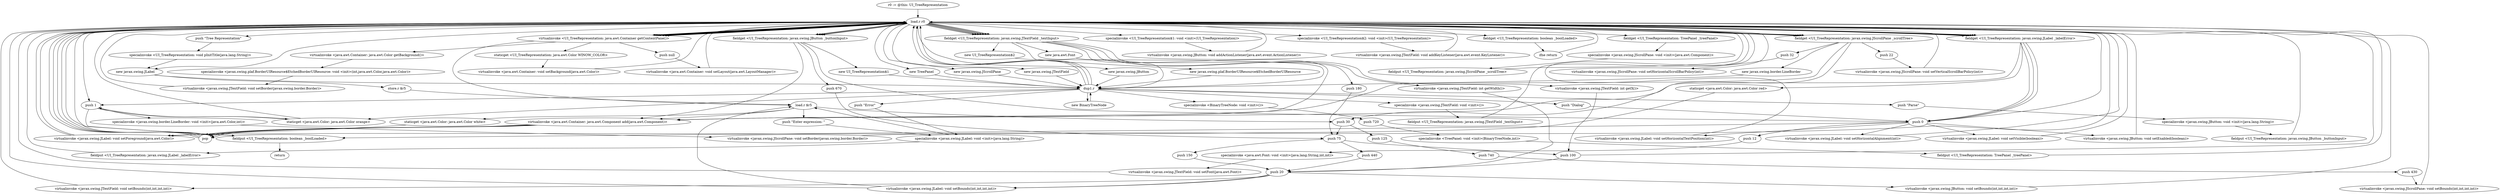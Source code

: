 digraph "" {
    "r0 := @this: UI_TreeRepresentation"
    "load.r r0"
    "r0 := @this: UI_TreeRepresentation"->"load.r r0";
    "push 0"
    "load.r r0"->"push 0";
    "fieldput <UI_TreeRepresentation: boolean _boolLoaded>"
    "push 0"->"fieldput <UI_TreeRepresentation: boolean _boolLoaded>";
    "fieldput <UI_TreeRepresentation: boolean _boolLoaded>"->"load.r r0";
    "virtualinvoke <UI_TreeRepresentation: java.awt.Container getContentPane()>"
    "load.r r0"->"virtualinvoke <UI_TreeRepresentation: java.awt.Container getContentPane()>";
    "push null"
    "virtualinvoke <UI_TreeRepresentation: java.awt.Container getContentPane()>"->"push null";
    "virtualinvoke <java.awt.Container: void setLayout(java.awt.LayoutManager)>"
    "push null"->"virtualinvoke <java.awt.Container: void setLayout(java.awt.LayoutManager)>";
    "virtualinvoke <java.awt.Container: void setLayout(java.awt.LayoutManager)>"->"load.r r0";
    "load.r r0"->"virtualinvoke <UI_TreeRepresentation: java.awt.Container getContentPane()>";
    "staticget <UI_TreeRepresentation: java.awt.Color WINOW_COLOR>"
    "virtualinvoke <UI_TreeRepresentation: java.awt.Container getContentPane()>"->"staticget <UI_TreeRepresentation: java.awt.Color WINOW_COLOR>";
    "virtualinvoke <java.awt.Container: void setBackground(java.awt.Color)>"
    "staticget <UI_TreeRepresentation: java.awt.Color WINOW_COLOR>"->"virtualinvoke <java.awt.Container: void setBackground(java.awt.Color)>";
    "virtualinvoke <java.awt.Container: void setBackground(java.awt.Color)>"->"load.r r0";
    "push \"Tree Representation\""
    "load.r r0"->"push \"Tree Representation\"";
    "specialinvoke <UI_TreeRepresentation: void pInitTitle(java.lang.String)>"
    "push \"Tree Representation\""->"specialinvoke <UI_TreeRepresentation: void pInitTitle(java.lang.String)>";
    "new javax.swing.JLabel"
    "specialinvoke <UI_TreeRepresentation: void pInitTitle(java.lang.String)>"->"new javax.swing.JLabel";
    "store.r $r5"
    "new javax.swing.JLabel"->"store.r $r5";
    "load.r $r5"
    "store.r $r5"->"load.r $r5";
    "push \"Enter expression: \""
    "load.r $r5"->"push \"Enter expression: \"";
    "specialinvoke <javax.swing.JLabel: void <init>(java.lang.String)>"
    "push \"Enter expression: \""->"specialinvoke <javax.swing.JLabel: void <init>(java.lang.String)>";
    "specialinvoke <javax.swing.JLabel: void <init>(java.lang.String)>"->"load.r $r5";
    "push 30"
    "load.r $r5"->"push 30";
    "push 75"
    "push 30"->"push 75";
    "push 150"
    "push 75"->"push 150";
    "push 20"
    "push 150"->"push 20";
    "virtualinvoke <javax.swing.JLabel: void setBounds(int,int,int,int)>"
    "push 20"->"virtualinvoke <javax.swing.JLabel: void setBounds(int,int,int,int)>";
    "virtualinvoke <javax.swing.JLabel: void setBounds(int,int,int,int)>"->"load.r $r5";
    "staticget <java.awt.Color: java.awt.Color white>"
    "load.r $r5"->"staticget <java.awt.Color: java.awt.Color white>";
    "virtualinvoke <javax.swing.JLabel: void setForeground(java.awt.Color)>"
    "staticget <java.awt.Color: java.awt.Color white>"->"virtualinvoke <javax.swing.JLabel: void setForeground(java.awt.Color)>";
    "virtualinvoke <javax.swing.JLabel: void setForeground(java.awt.Color)>"->"load.r r0";
    "load.r r0"->"virtualinvoke <UI_TreeRepresentation: java.awt.Container getContentPane()>";
    "virtualinvoke <UI_TreeRepresentation: java.awt.Container getContentPane()>"->"load.r $r5";
    "virtualinvoke <java.awt.Container: java.awt.Component add(java.awt.Component)>"
    "load.r $r5"->"virtualinvoke <java.awt.Container: java.awt.Component add(java.awt.Component)>";
    "pop"
    "virtualinvoke <java.awt.Container: java.awt.Component add(java.awt.Component)>"->"pop";
    "pop"->"load.r r0";
    "new javax.swing.JTextField"
    "load.r r0"->"new javax.swing.JTextField";
    "dup1.r"
    "new javax.swing.JTextField"->"dup1.r";
    "specialinvoke <javax.swing.JTextField: void <init>()>"
    "dup1.r"->"specialinvoke <javax.swing.JTextField: void <init>()>";
    "fieldput <UI_TreeRepresentation: javax.swing.JTextField _textInput>"
    "specialinvoke <javax.swing.JTextField: void <init>()>"->"fieldput <UI_TreeRepresentation: javax.swing.JTextField _textInput>";
    "fieldput <UI_TreeRepresentation: javax.swing.JTextField _textInput>"->"load.r r0";
    "fieldget <UI_TreeRepresentation: javax.swing.JTextField _textInput>"
    "load.r r0"->"fieldget <UI_TreeRepresentation: javax.swing.JTextField _textInput>";
    "new javax.swing.plaf.BorderUIResource$EtchedBorderUIResource"
    "fieldget <UI_TreeRepresentation: javax.swing.JTextField _textInput>"->"new javax.swing.plaf.BorderUIResource$EtchedBorderUIResource";
    "new javax.swing.plaf.BorderUIResource$EtchedBorderUIResource"->"dup1.r";
    "push 1"
    "dup1.r"->"push 1";
    "staticget <java.awt.Color: java.awt.Color orange>"
    "push 1"->"staticget <java.awt.Color: java.awt.Color orange>";
    "staticget <java.awt.Color: java.awt.Color orange>"->"load.r r0";
    "load.r r0"->"virtualinvoke <UI_TreeRepresentation: java.awt.Container getContentPane()>";
    "virtualinvoke <java.awt.Container: java.awt.Color getBackground()>"
    "virtualinvoke <UI_TreeRepresentation: java.awt.Container getContentPane()>"->"virtualinvoke <java.awt.Container: java.awt.Color getBackground()>";
    "specialinvoke <javax.swing.plaf.BorderUIResource$EtchedBorderUIResource: void <init>(int,java.awt.Color,java.awt.Color)>"
    "virtualinvoke <java.awt.Container: java.awt.Color getBackground()>"->"specialinvoke <javax.swing.plaf.BorderUIResource$EtchedBorderUIResource: void <init>(int,java.awt.Color,java.awt.Color)>";
    "virtualinvoke <javax.swing.JTextField: void setBorder(javax.swing.border.Border)>"
    "specialinvoke <javax.swing.plaf.BorderUIResource$EtchedBorderUIResource: void <init>(int,java.awt.Color,java.awt.Color)>"->"virtualinvoke <javax.swing.JTextField: void setBorder(javax.swing.border.Border)>";
    "virtualinvoke <javax.swing.JTextField: void setBorder(javax.swing.border.Border)>"->"load.r r0";
    "load.r r0"->"fieldget <UI_TreeRepresentation: javax.swing.JTextField _textInput>";
    "new java.awt.Font"
    "fieldget <UI_TreeRepresentation: javax.swing.JTextField _textInput>"->"new java.awt.Font";
    "new java.awt.Font"->"dup1.r";
    "push \"Dialog\""
    "dup1.r"->"push \"Dialog\"";
    "push \"Dialog\""->"push 0";
    "push 12"
    "push 0"->"push 12";
    "specialinvoke <java.awt.Font: void <init>(java.lang.String,int,int)>"
    "push 12"->"specialinvoke <java.awt.Font: void <init>(java.lang.String,int,int)>";
    "virtualinvoke <javax.swing.JTextField: void setFont(java.awt.Font)>"
    "specialinvoke <java.awt.Font: void <init>(java.lang.String,int,int)>"->"virtualinvoke <javax.swing.JTextField: void setFont(java.awt.Font)>";
    "virtualinvoke <javax.swing.JTextField: void setFont(java.awt.Font)>"->"load.r r0";
    "load.r r0"->"fieldget <UI_TreeRepresentation: javax.swing.JTextField _textInput>";
    "push 180"
    "fieldget <UI_TreeRepresentation: javax.swing.JTextField _textInput>"->"push 180";
    "push 180"->"push 75";
    "push 440"
    "push 75"->"push 440";
    "push 440"->"push 20";
    "virtualinvoke <javax.swing.JTextField: void setBounds(int,int,int,int)>"
    "push 20"->"virtualinvoke <javax.swing.JTextField: void setBounds(int,int,int,int)>";
    "virtualinvoke <javax.swing.JTextField: void setBounds(int,int,int,int)>"->"load.r r0";
    "load.r r0"->"virtualinvoke <UI_TreeRepresentation: java.awt.Container getContentPane()>";
    "virtualinvoke <UI_TreeRepresentation: java.awt.Container getContentPane()>"->"load.r r0";
    "load.r r0"->"fieldget <UI_TreeRepresentation: javax.swing.JTextField _textInput>";
    "fieldget <UI_TreeRepresentation: javax.swing.JTextField _textInput>"->"virtualinvoke <java.awt.Container: java.awt.Component add(java.awt.Component)>";
    "virtualinvoke <java.awt.Container: java.awt.Component add(java.awt.Component)>"->"pop";
    "pop"->"load.r r0";
    "load.r r0"->"new javax.swing.JLabel";
    "new javax.swing.JLabel"->"dup1.r";
    "push \"Error\""
    "dup1.r"->"push \"Error\"";
    "push \"Error\""->"specialinvoke <javax.swing.JLabel: void <init>(java.lang.String)>";
    "fieldput <UI_TreeRepresentation: javax.swing.JLabel _labelError>"
    "specialinvoke <javax.swing.JLabel: void <init>(java.lang.String)>"->"fieldput <UI_TreeRepresentation: javax.swing.JLabel _labelError>";
    "fieldput <UI_TreeRepresentation: javax.swing.JLabel _labelError>"->"load.r r0";
    "fieldget <UI_TreeRepresentation: javax.swing.JLabel _labelError>"
    "load.r r0"->"fieldget <UI_TreeRepresentation: javax.swing.JLabel _labelError>";
    "fieldget <UI_TreeRepresentation: javax.swing.JLabel _labelError>"->"load.r r0";
    "load.r r0"->"fieldget <UI_TreeRepresentation: javax.swing.JTextField _textInput>";
    "virtualinvoke <javax.swing.JTextField: int getX()>"
    "fieldget <UI_TreeRepresentation: javax.swing.JTextField _textInput>"->"virtualinvoke <javax.swing.JTextField: int getX()>";
    "push 100"
    "virtualinvoke <javax.swing.JTextField: int getX()>"->"push 100";
    "push 100"->"load.r r0";
    "load.r r0"->"fieldget <UI_TreeRepresentation: javax.swing.JTextField _textInput>";
    "virtualinvoke <javax.swing.JTextField: int getWidth()>"
    "fieldget <UI_TreeRepresentation: javax.swing.JTextField _textInput>"->"virtualinvoke <javax.swing.JTextField: int getWidth()>";
    "virtualinvoke <javax.swing.JTextField: int getWidth()>"->"push 20";
    "push 20"->"virtualinvoke <javax.swing.JLabel: void setBounds(int,int,int,int)>";
    "virtualinvoke <javax.swing.JLabel: void setBounds(int,int,int,int)>"->"load.r r0";
    "load.r r0"->"fieldget <UI_TreeRepresentation: javax.swing.JLabel _labelError>";
    "staticget <java.awt.Color: java.awt.Color red>"
    "fieldget <UI_TreeRepresentation: javax.swing.JLabel _labelError>"->"staticget <java.awt.Color: java.awt.Color red>";
    "staticget <java.awt.Color: java.awt.Color red>"->"virtualinvoke <javax.swing.JLabel: void setForeground(java.awt.Color)>";
    "virtualinvoke <javax.swing.JLabel: void setForeground(java.awt.Color)>"->"load.r r0";
    "load.r r0"->"fieldget <UI_TreeRepresentation: javax.swing.JLabel _labelError>";
    "fieldget <UI_TreeRepresentation: javax.swing.JLabel _labelError>"->"push 0";
    "virtualinvoke <javax.swing.JLabel: void setHorizontalTextPosition(int)>"
    "push 0"->"virtualinvoke <javax.swing.JLabel: void setHorizontalTextPosition(int)>";
    "virtualinvoke <javax.swing.JLabel: void setHorizontalTextPosition(int)>"->"load.r r0";
    "load.r r0"->"fieldget <UI_TreeRepresentation: javax.swing.JLabel _labelError>";
    "fieldget <UI_TreeRepresentation: javax.swing.JLabel _labelError>"->"push 0";
    "virtualinvoke <javax.swing.JLabel: void setHorizontalAlignment(int)>"
    "push 0"->"virtualinvoke <javax.swing.JLabel: void setHorizontalAlignment(int)>";
    "virtualinvoke <javax.swing.JLabel: void setHorizontalAlignment(int)>"->"load.r r0";
    "load.r r0"->"fieldget <UI_TreeRepresentation: javax.swing.JLabel _labelError>";
    "fieldget <UI_TreeRepresentation: javax.swing.JLabel _labelError>"->"push 0";
    "virtualinvoke <javax.swing.JLabel: void setVisible(boolean)>"
    "push 0"->"virtualinvoke <javax.swing.JLabel: void setVisible(boolean)>";
    "virtualinvoke <javax.swing.JLabel: void setVisible(boolean)>"->"load.r r0";
    "load.r r0"->"virtualinvoke <UI_TreeRepresentation: java.awt.Container getContentPane()>";
    "virtualinvoke <UI_TreeRepresentation: java.awt.Container getContentPane()>"->"load.r r0";
    "load.r r0"->"fieldget <UI_TreeRepresentation: javax.swing.JLabel _labelError>";
    "fieldget <UI_TreeRepresentation: javax.swing.JLabel _labelError>"->"virtualinvoke <java.awt.Container: java.awt.Component add(java.awt.Component)>";
    "virtualinvoke <java.awt.Container: java.awt.Component add(java.awt.Component)>"->"pop";
    "pop"->"load.r r0";
    "new javax.swing.JButton"
    "load.r r0"->"new javax.swing.JButton";
    "new javax.swing.JButton"->"dup1.r";
    "push \"Parse\""
    "dup1.r"->"push \"Parse\"";
    "specialinvoke <javax.swing.JButton: void <init>(java.lang.String)>"
    "push \"Parse\""->"specialinvoke <javax.swing.JButton: void <init>(java.lang.String)>";
    "fieldput <UI_TreeRepresentation: javax.swing.JButton _buttonInput>"
    "specialinvoke <javax.swing.JButton: void <init>(java.lang.String)>"->"fieldput <UI_TreeRepresentation: javax.swing.JButton _buttonInput>";
    "fieldput <UI_TreeRepresentation: javax.swing.JButton _buttonInput>"->"load.r r0";
    "fieldget <UI_TreeRepresentation: javax.swing.JButton _buttonInput>"
    "load.r r0"->"fieldget <UI_TreeRepresentation: javax.swing.JButton _buttonInput>";
    "push 670"
    "fieldget <UI_TreeRepresentation: javax.swing.JButton _buttonInput>"->"push 670";
    "push 670"->"push 75";
    "push 75"->"push 100";
    "push 100"->"push 20";
    "virtualinvoke <javax.swing.JButton: void setBounds(int,int,int,int)>"
    "push 20"->"virtualinvoke <javax.swing.JButton: void setBounds(int,int,int,int)>";
    "virtualinvoke <javax.swing.JButton: void setBounds(int,int,int,int)>"->"load.r r0";
    "load.r r0"->"fieldget <UI_TreeRepresentation: javax.swing.JButton _buttonInput>";
    "fieldget <UI_TreeRepresentation: javax.swing.JButton _buttonInput>"->"push 0";
    "virtualinvoke <javax.swing.JButton: void setEnabled(boolean)>"
    "push 0"->"virtualinvoke <javax.swing.JButton: void setEnabled(boolean)>";
    "virtualinvoke <javax.swing.JButton: void setEnabled(boolean)>"->"load.r r0";
    "load.r r0"->"virtualinvoke <UI_TreeRepresentation: java.awt.Container getContentPane()>";
    "virtualinvoke <UI_TreeRepresentation: java.awt.Container getContentPane()>"->"load.r r0";
    "load.r r0"->"fieldget <UI_TreeRepresentation: javax.swing.JButton _buttonInput>";
    "fieldget <UI_TreeRepresentation: javax.swing.JButton _buttonInput>"->"virtualinvoke <java.awt.Container: java.awt.Component add(java.awt.Component)>";
    "virtualinvoke <java.awt.Container: java.awt.Component add(java.awt.Component)>"->"pop";
    "pop"->"load.r r0";
    "new TreePanel"
    "load.r r0"->"new TreePanel";
    "new TreePanel"->"dup1.r";
    "new BinaryTreeNode"
    "dup1.r"->"new BinaryTreeNode";
    "new BinaryTreeNode"->"dup1.r";
    "specialinvoke <BinaryTreeNode: void <init>()>"
    "dup1.r"->"specialinvoke <BinaryTreeNode: void <init>()>";
    "push 720"
    "specialinvoke <BinaryTreeNode: void <init>()>"->"push 720";
    "specialinvoke <TreePanel: void <init>(BinaryTreeNode,int)>"
    "push 720"->"specialinvoke <TreePanel: void <init>(BinaryTreeNode,int)>";
    "fieldput <UI_TreeRepresentation: TreePanel _treePanel>"
    "specialinvoke <TreePanel: void <init>(BinaryTreeNode,int)>"->"fieldput <UI_TreeRepresentation: TreePanel _treePanel>";
    "fieldput <UI_TreeRepresentation: TreePanel _treePanel>"->"load.r r0";
    "new javax.swing.JScrollPane"
    "load.r r0"->"new javax.swing.JScrollPane";
    "new javax.swing.JScrollPane"->"dup1.r";
    "dup1.r"->"load.r r0";
    "fieldget <UI_TreeRepresentation: TreePanel _treePanel>"
    "load.r r0"->"fieldget <UI_TreeRepresentation: TreePanel _treePanel>";
    "specialinvoke <javax.swing.JScrollPane: void <init>(java.awt.Component)>"
    "fieldget <UI_TreeRepresentation: TreePanel _treePanel>"->"specialinvoke <javax.swing.JScrollPane: void <init>(java.awt.Component)>";
    "fieldput <UI_TreeRepresentation: javax.swing.JScrollPane _scrollTree>"
    "specialinvoke <javax.swing.JScrollPane: void <init>(java.awt.Component)>"->"fieldput <UI_TreeRepresentation: javax.swing.JScrollPane _scrollTree>";
    "fieldput <UI_TreeRepresentation: javax.swing.JScrollPane _scrollTree>"->"load.r r0";
    "fieldget <UI_TreeRepresentation: javax.swing.JScrollPane _scrollTree>"
    "load.r r0"->"fieldget <UI_TreeRepresentation: javax.swing.JScrollPane _scrollTree>";
    "push 32"
    "fieldget <UI_TreeRepresentation: javax.swing.JScrollPane _scrollTree>"->"push 32";
    "virtualinvoke <javax.swing.JScrollPane: void setHorizontalScrollBarPolicy(int)>"
    "push 32"->"virtualinvoke <javax.swing.JScrollPane: void setHorizontalScrollBarPolicy(int)>";
    "virtualinvoke <javax.swing.JScrollPane: void setHorizontalScrollBarPolicy(int)>"->"load.r r0";
    "load.r r0"->"fieldget <UI_TreeRepresentation: javax.swing.JScrollPane _scrollTree>";
    "push 22"
    "fieldget <UI_TreeRepresentation: javax.swing.JScrollPane _scrollTree>"->"push 22";
    "virtualinvoke <javax.swing.JScrollPane: void setVerticalScrollBarPolicy(int)>"
    "push 22"->"virtualinvoke <javax.swing.JScrollPane: void setVerticalScrollBarPolicy(int)>";
    "virtualinvoke <javax.swing.JScrollPane: void setVerticalScrollBarPolicy(int)>"->"load.r r0";
    "load.r r0"->"fieldget <UI_TreeRepresentation: javax.swing.JScrollPane _scrollTree>";
    "fieldget <UI_TreeRepresentation: javax.swing.JScrollPane _scrollTree>"->"push 30";
    "push 125"
    "push 30"->"push 125";
    "push 740"
    "push 125"->"push 740";
    "push 430"
    "push 740"->"push 430";
    "virtualinvoke <javax.swing.JScrollPane: void setBounds(int,int,int,int)>"
    "push 430"->"virtualinvoke <javax.swing.JScrollPane: void setBounds(int,int,int,int)>";
    "virtualinvoke <javax.swing.JScrollPane: void setBounds(int,int,int,int)>"->"load.r r0";
    "load.r r0"->"fieldget <UI_TreeRepresentation: javax.swing.JScrollPane _scrollTree>";
    "new javax.swing.border.LineBorder"
    "fieldget <UI_TreeRepresentation: javax.swing.JScrollPane _scrollTree>"->"new javax.swing.border.LineBorder";
    "new javax.swing.border.LineBorder"->"dup1.r";
    "dup1.r"->"staticget <java.awt.Color: java.awt.Color orange>";
    "staticget <java.awt.Color: java.awt.Color orange>"->"push 1";
    "specialinvoke <javax.swing.border.LineBorder: void <init>(java.awt.Color,int)>"
    "push 1"->"specialinvoke <javax.swing.border.LineBorder: void <init>(java.awt.Color,int)>";
    "virtualinvoke <javax.swing.JScrollPane: void setBorder(javax.swing.border.Border)>"
    "specialinvoke <javax.swing.border.LineBorder: void <init>(java.awt.Color,int)>"->"virtualinvoke <javax.swing.JScrollPane: void setBorder(javax.swing.border.Border)>";
    "virtualinvoke <javax.swing.JScrollPane: void setBorder(javax.swing.border.Border)>"->"load.r r0";
    "load.r r0"->"virtualinvoke <UI_TreeRepresentation: java.awt.Container getContentPane()>";
    "virtualinvoke <UI_TreeRepresentation: java.awt.Container getContentPane()>"->"load.r r0";
    "load.r r0"->"fieldget <UI_TreeRepresentation: javax.swing.JScrollPane _scrollTree>";
    "fieldget <UI_TreeRepresentation: javax.swing.JScrollPane _scrollTree>"->"virtualinvoke <java.awt.Container: java.awt.Component add(java.awt.Component)>";
    "virtualinvoke <java.awt.Container: java.awt.Component add(java.awt.Component)>"->"pop";
    "pop"->"load.r r0";
    "load.r r0"->"fieldget <UI_TreeRepresentation: javax.swing.JButton _buttonInput>";
    "new UI_TreeRepresentation$1"
    "fieldget <UI_TreeRepresentation: javax.swing.JButton _buttonInput>"->"new UI_TreeRepresentation$1";
    "new UI_TreeRepresentation$1"->"dup1.r";
    "dup1.r"->"load.r r0";
    "specialinvoke <UI_TreeRepresentation$1: void <init>(UI_TreeRepresentation)>"
    "load.r r0"->"specialinvoke <UI_TreeRepresentation$1: void <init>(UI_TreeRepresentation)>";
    "virtualinvoke <javax.swing.JButton: void addActionListener(java.awt.event.ActionListener)>"
    "specialinvoke <UI_TreeRepresentation$1: void <init>(UI_TreeRepresentation)>"->"virtualinvoke <javax.swing.JButton: void addActionListener(java.awt.event.ActionListener)>";
    "virtualinvoke <javax.swing.JButton: void addActionListener(java.awt.event.ActionListener)>"->"load.r r0";
    "load.r r0"->"fieldget <UI_TreeRepresentation: javax.swing.JTextField _textInput>";
    "new UI_TreeRepresentation$2"
    "fieldget <UI_TreeRepresentation: javax.swing.JTextField _textInput>"->"new UI_TreeRepresentation$2";
    "new UI_TreeRepresentation$2"->"dup1.r";
    "dup1.r"->"load.r r0";
    "specialinvoke <UI_TreeRepresentation$2: void <init>(UI_TreeRepresentation)>"
    "load.r r0"->"specialinvoke <UI_TreeRepresentation$2: void <init>(UI_TreeRepresentation)>";
    "virtualinvoke <javax.swing.JTextField: void addKeyListener(java.awt.event.KeyListener)>"
    "specialinvoke <UI_TreeRepresentation$2: void <init>(UI_TreeRepresentation)>"->"virtualinvoke <javax.swing.JTextField: void addKeyListener(java.awt.event.KeyListener)>";
    "virtualinvoke <javax.swing.JTextField: void addKeyListener(java.awt.event.KeyListener)>"->"load.r r0";
    "fieldget <UI_TreeRepresentation: boolean _boolLoaded>"
    "load.r r0"->"fieldget <UI_TreeRepresentation: boolean _boolLoaded>";
    "ifne return"
    "fieldget <UI_TreeRepresentation: boolean _boolLoaded>"->"ifne return";
    "ifne return"->"load.r r0";
    "load.r r0"->"push 1";
    "push 1"->"fieldput <UI_TreeRepresentation: boolean _boolLoaded>";
    "return"
    "fieldput <UI_TreeRepresentation: boolean _boolLoaded>"->"return";
}
